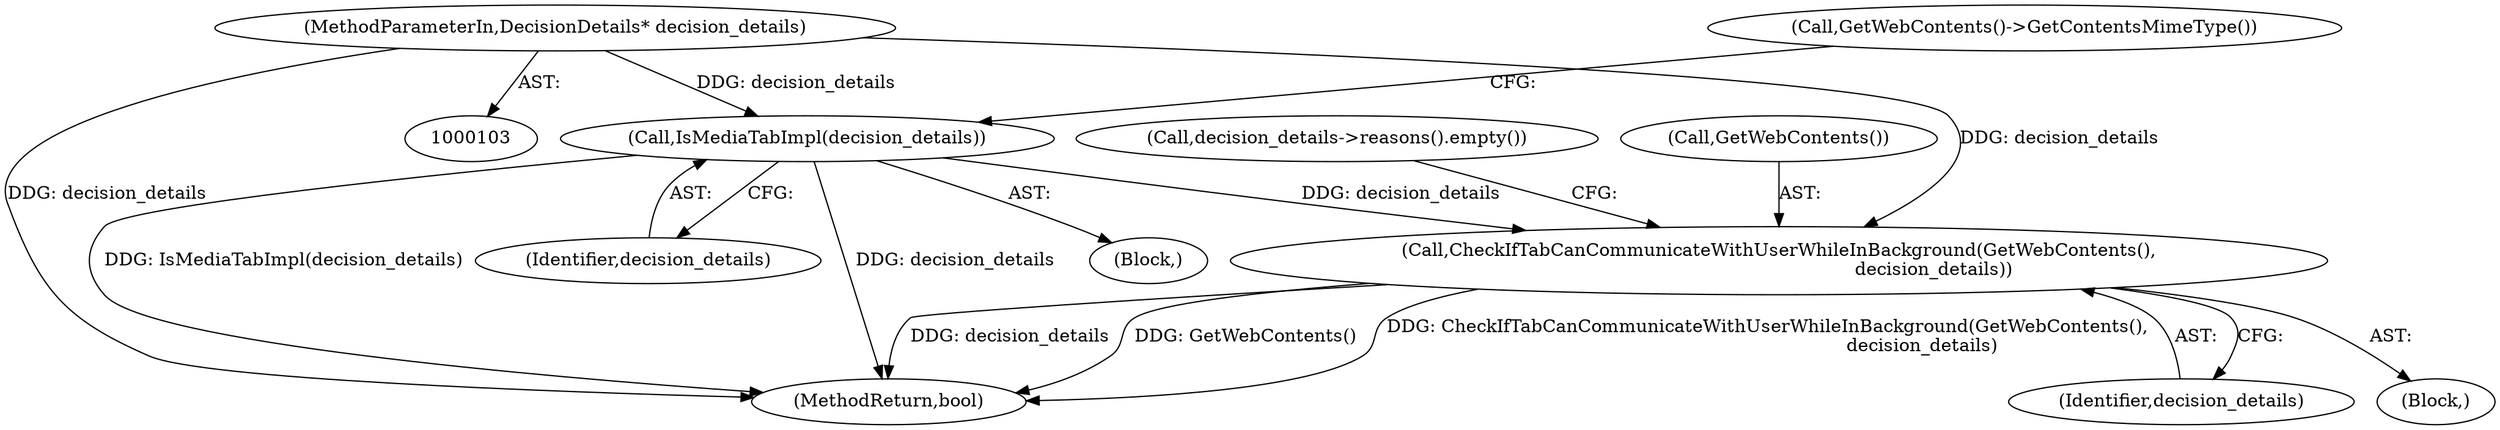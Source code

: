 digraph "0_Chrome_7394cf6f43d7a86630d3eb1c728fd63c621b5530_2@pointer" {
"1000191" [label="(Call,CheckIfTabCanCommunicateWithUserWhileInBackground(GetWebContents(),\n                                                      decision_details))"];
"1000172" [label="(Call,IsMediaTabImpl(decision_details))"];
"1000105" [label="(MethodParameterIn,DecisionDetails* decision_details)"];
"1000173" [label="(Identifier,decision_details)"];
"1000176" [label="(Call,GetWebContents()->GetContentsMimeType())"];
"1000191" [label="(Call,CheckIfTabCanCommunicateWithUserWhileInBackground(GetWebContents(),\n                                                      decision_details))"];
"1000203" [label="(MethodReturn,bool)"];
"1000195" [label="(Call,decision_details->reasons().empty())"];
"1000192" [label="(Call,GetWebContents())"];
"1000193" [label="(Identifier,decision_details)"];
"1000105" [label="(MethodParameterIn,DecisionDetails* decision_details)"];
"1000106" [label="(Block,)"];
"1000172" [label="(Call,IsMediaTabImpl(decision_details))"];
"1000190" [label="(Block,)"];
"1000191" -> "1000190"  [label="AST: "];
"1000191" -> "1000193"  [label="CFG: "];
"1000192" -> "1000191"  [label="AST: "];
"1000193" -> "1000191"  [label="AST: "];
"1000195" -> "1000191"  [label="CFG: "];
"1000191" -> "1000203"  [label="DDG: CheckIfTabCanCommunicateWithUserWhileInBackground(GetWebContents(),\n                                                      decision_details)"];
"1000191" -> "1000203"  [label="DDG: decision_details"];
"1000191" -> "1000203"  [label="DDG: GetWebContents()"];
"1000172" -> "1000191"  [label="DDG: decision_details"];
"1000105" -> "1000191"  [label="DDG: decision_details"];
"1000172" -> "1000106"  [label="AST: "];
"1000172" -> "1000173"  [label="CFG: "];
"1000173" -> "1000172"  [label="AST: "];
"1000176" -> "1000172"  [label="CFG: "];
"1000172" -> "1000203"  [label="DDG: IsMediaTabImpl(decision_details)"];
"1000172" -> "1000203"  [label="DDG: decision_details"];
"1000105" -> "1000172"  [label="DDG: decision_details"];
"1000105" -> "1000103"  [label="AST: "];
"1000105" -> "1000203"  [label="DDG: decision_details"];
}
